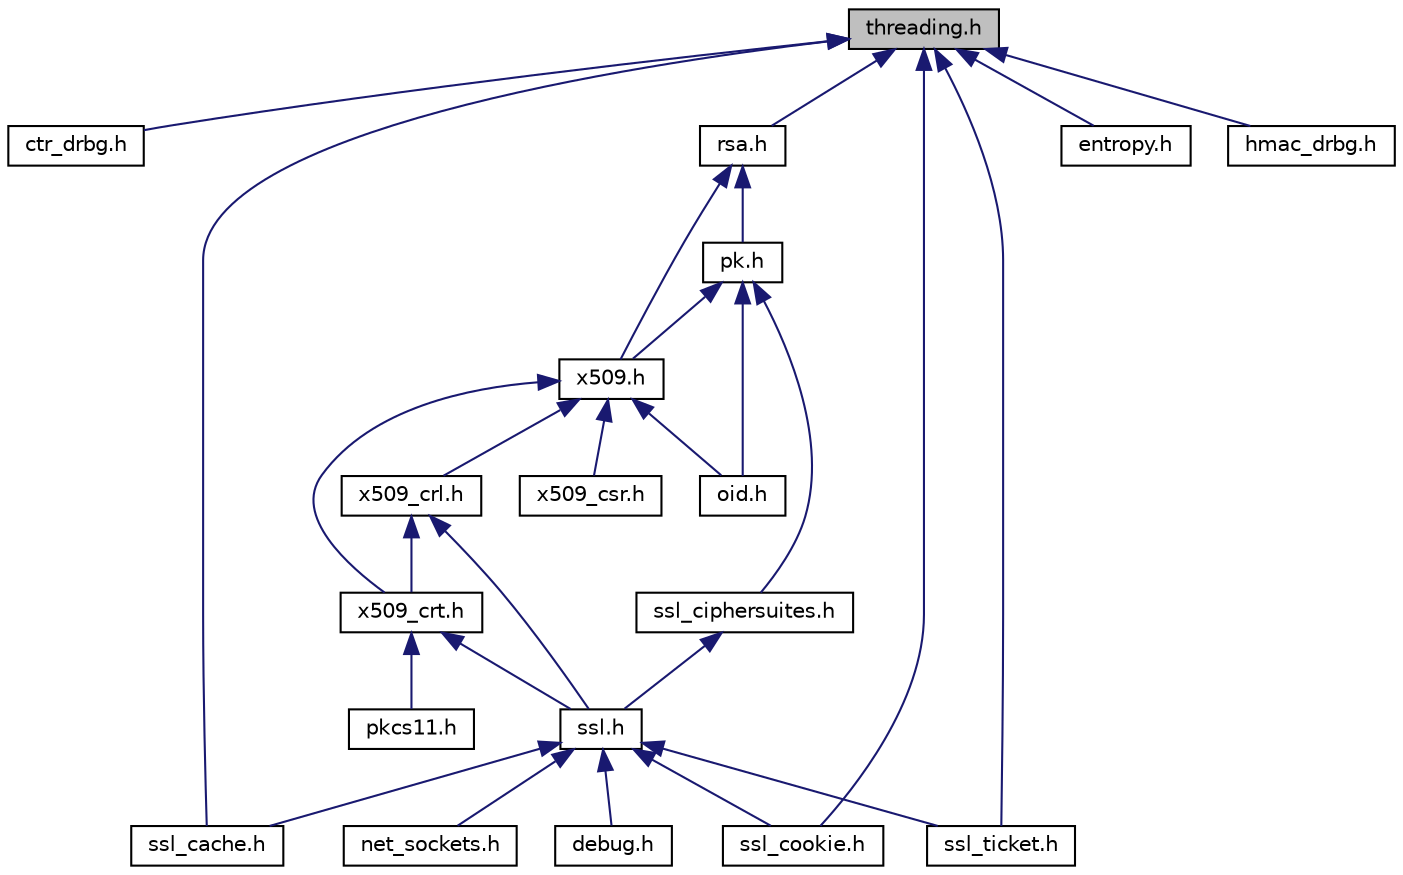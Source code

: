 digraph "threading.h"
{
  bgcolor="transparent";
  edge [fontname="Helvetica",fontsize="10",labelfontname="Helvetica",labelfontsize="10"];
  node [fontname="Helvetica",fontsize="10",shape=record];
  Node7 [label="threading.h",height=0.2,width=0.4,color="black", fillcolor="grey75", style="filled", fontcolor="black"];
  Node7 -> Node8 [dir="back",color="midnightblue",fontsize="10",style="solid",fontname="Helvetica"];
  Node8 [label="ctr_drbg.h",height=0.2,width=0.4,color="black",URL="$ctr__drbg_8h.html",tooltip="This file contains CTR_DRBG definitions and functions. "];
  Node7 -> Node9 [dir="back",color="midnightblue",fontsize="10",style="solid",fontname="Helvetica"];
  Node9 [label="rsa.h",height=0.2,width=0.4,color="black",URL="$rsa_8h.html",tooltip="This file provides an API for the RSA public-key cryptosystem. "];
  Node9 -> Node10 [dir="back",color="midnightblue",fontsize="10",style="solid",fontname="Helvetica"];
  Node10 [label="pk.h",height=0.2,width=0.4,color="black",URL="$pk_8h.html",tooltip="Public Key abstraction layer. "];
  Node10 -> Node11 [dir="back",color="midnightblue",fontsize="10",style="solid",fontname="Helvetica"];
  Node11 [label="ssl_ciphersuites.h",height=0.2,width=0.4,color="black",URL="$ssl__ciphersuites_8h.html",tooltip="SSL Ciphersuites for mbed TLS. "];
  Node11 -> Node12 [dir="back",color="midnightblue",fontsize="10",style="solid",fontname="Helvetica"];
  Node12 [label="ssl.h",height=0.2,width=0.4,color="black",URL="$ssl_8h.html",tooltip="SSL/TLS functions. "];
  Node12 -> Node13 [dir="back",color="midnightblue",fontsize="10",style="solid",fontname="Helvetica"];
  Node13 [label="debug.h",height=0.2,width=0.4,color="black",URL="$debug_8h.html",tooltip="Functions for controlling and providing debug output from the library. "];
  Node12 -> Node14 [dir="back",color="midnightblue",fontsize="10",style="solid",fontname="Helvetica"];
  Node14 [label="net_sockets.h",height=0.2,width=0.4,color="black",URL="$net__sockets_8h.html",tooltip="Network sockets abstraction layer to integrate Mbed TLS into a BSD-style sockets API. "];
  Node12 -> Node15 [dir="back",color="midnightblue",fontsize="10",style="solid",fontname="Helvetica"];
  Node15 [label="ssl_cache.h",height=0.2,width=0.4,color="black",URL="$ssl__cache_8h.html",tooltip="SSL session cache implementation. "];
  Node12 -> Node16 [dir="back",color="midnightblue",fontsize="10",style="solid",fontname="Helvetica"];
  Node16 [label="ssl_cookie.h",height=0.2,width=0.4,color="black",URL="$ssl__cookie_8h.html",tooltip="DTLS cookie callbacks implementation. "];
  Node12 -> Node17 [dir="back",color="midnightblue",fontsize="10",style="solid",fontname="Helvetica"];
  Node17 [label="ssl_ticket.h",height=0.2,width=0.4,color="black",URL="$ssl__ticket_8h.html",tooltip="TLS server ticket callbacks implementation. "];
  Node10 -> Node18 [dir="back",color="midnightblue",fontsize="10",style="solid",fontname="Helvetica"];
  Node18 [label="x509.h",height=0.2,width=0.4,color="black",URL="$x509_8h.html",tooltip="X.509 generic defines and structures. "];
  Node18 -> Node19 [dir="back",color="midnightblue",fontsize="10",style="solid",fontname="Helvetica"];
  Node19 [label="x509_crt.h",height=0.2,width=0.4,color="black",URL="$x509__crt_8h.html",tooltip="X.509 certificate parsing and writing. "];
  Node19 -> Node12 [dir="back",color="midnightblue",fontsize="10",style="solid",fontname="Helvetica"];
  Node19 -> Node20 [dir="back",color="midnightblue",fontsize="10",style="solid",fontname="Helvetica"];
  Node20 [label="pkcs11.h",height=0.2,width=0.4,color="black",URL="$pkcs11_8h.html",tooltip="Wrapper for PKCS#11 library libpkcs11-helper. "];
  Node18 -> Node21 [dir="back",color="midnightblue",fontsize="10",style="solid",fontname="Helvetica"];
  Node21 [label="x509_crl.h",height=0.2,width=0.4,color="black",URL="$x509__crl_8h.html",tooltip="X.509 certificate revocation list parsing. "];
  Node21 -> Node19 [dir="back",color="midnightblue",fontsize="10",style="solid",fontname="Helvetica"];
  Node21 -> Node12 [dir="back",color="midnightblue",fontsize="10",style="solid",fontname="Helvetica"];
  Node18 -> Node22 [dir="back",color="midnightblue",fontsize="10",style="solid",fontname="Helvetica"];
  Node22 [label="oid.h",height=0.2,width=0.4,color="black",URL="$oid_8h.html",tooltip="Object Identifier (OID) database. "];
  Node18 -> Node23 [dir="back",color="midnightblue",fontsize="10",style="solid",fontname="Helvetica"];
  Node23 [label="x509_csr.h",height=0.2,width=0.4,color="black",URL="$x509__csr_8h.html",tooltip="X.509 certificate signing request parsing and writing. "];
  Node10 -> Node22 [dir="back",color="midnightblue",fontsize="10",style="solid",fontname="Helvetica"];
  Node9 -> Node18 [dir="back",color="midnightblue",fontsize="10",style="solid",fontname="Helvetica"];
  Node7 -> Node24 [dir="back",color="midnightblue",fontsize="10",style="solid",fontname="Helvetica"];
  Node24 [label="entropy.h",height=0.2,width=0.4,color="black",URL="$entropy_8h.html",tooltip="Entropy accumulator implementation. "];
  Node7 -> Node25 [dir="back",color="midnightblue",fontsize="10",style="solid",fontname="Helvetica"];
  Node25 [label="hmac_drbg.h",height=0.2,width=0.4,color="black",URL="$hmac__drbg_8h.html",tooltip="HMAC_DRBG (NIST SP 800-90A) "];
  Node7 -> Node15 [dir="back",color="midnightblue",fontsize="10",style="solid",fontname="Helvetica"];
  Node7 -> Node16 [dir="back",color="midnightblue",fontsize="10",style="solid",fontname="Helvetica"];
  Node7 -> Node17 [dir="back",color="midnightblue",fontsize="10",style="solid",fontname="Helvetica"];
}
